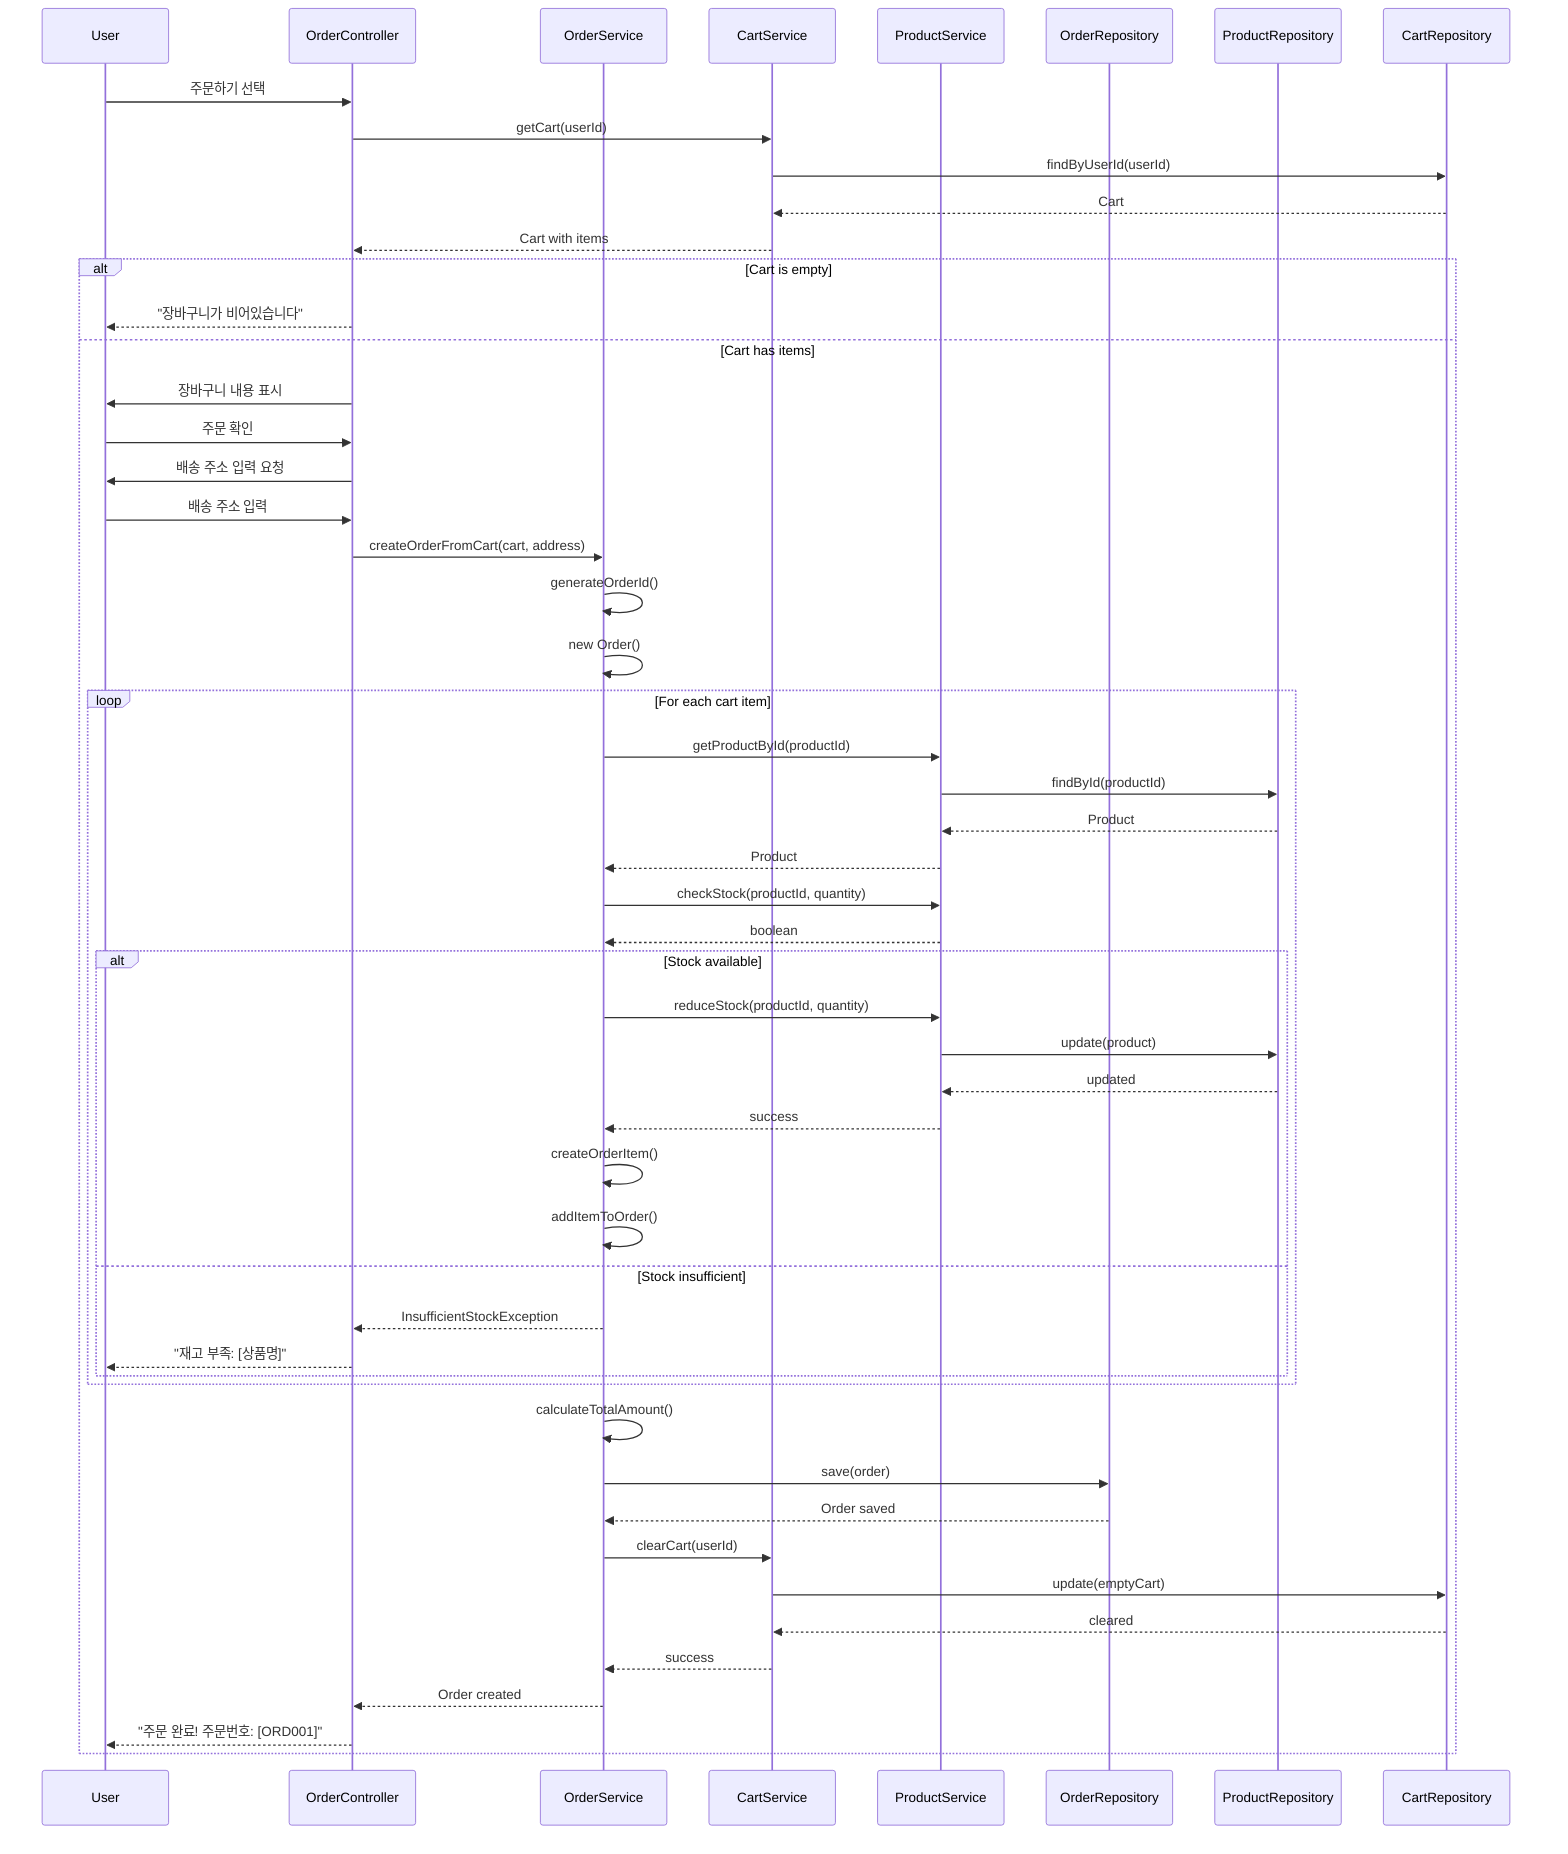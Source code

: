 sequenceDiagram
    participant User
    participant OC as OrderController
    participant OS as OrderService
    participant CS as CartService
    participant PS as ProductService
    participant OR as OrderRepository
    participant PR as ProductRepository
    participant CR as CartRepository

    User->>OC: 주문하기 선택
    OC->>CS: getCart(userId)
    CS->>CR: findByUserId(userId)
    CR-->>CS: Cart
    CS-->>OC: Cart with items
    
    alt Cart is empty
        OC-->>User: "장바구니가 비어있습니다"
    else Cart has items
        OC->>User: 장바구니 내용 표시
        User->>OC: 주문 확인
        
        OC->>User: 배송 주소 입력 요청
        User->>OC: 배송 주소 입력
        
        OC->>OS: createOrderFromCart(cart, address)
        
        OS->>OS: generateOrderId()
        OS->>OS: new Order()
        
        loop For each cart item
            OS->>PS: getProductById(productId)
            PS->>PR: findById(productId)
            PR-->>PS: Product
            PS-->>OS: Product
            
            OS->>PS: checkStock(productId, quantity)
            PS-->>OS: boolean
            
            alt Stock available
                OS->>PS: reduceStock(productId, quantity)
                PS->>PR: update(product)
                PR-->>PS: updated
                PS-->>OS: success
                
                OS->>OS: createOrderItem()
                OS->>OS: addItemToOrder()
            else Stock insufficient
                OS-->>OC: InsufficientStockException
                OC-->>User: "재고 부족: [상품명]"
            end
        end
        
        OS->>OS: calculateTotalAmount()
        OS->>OR: save(order)
        OR-->>OS: Order saved
        
        OS->>CS: clearCart(userId)
        CS->>CR: update(emptyCart)
        CR-->>CS: cleared
        CS-->>OS: success
        
        OS-->>OC: Order created
        OC-->>User: "주문 완료! 주문번호: [ORD001]"
    end
